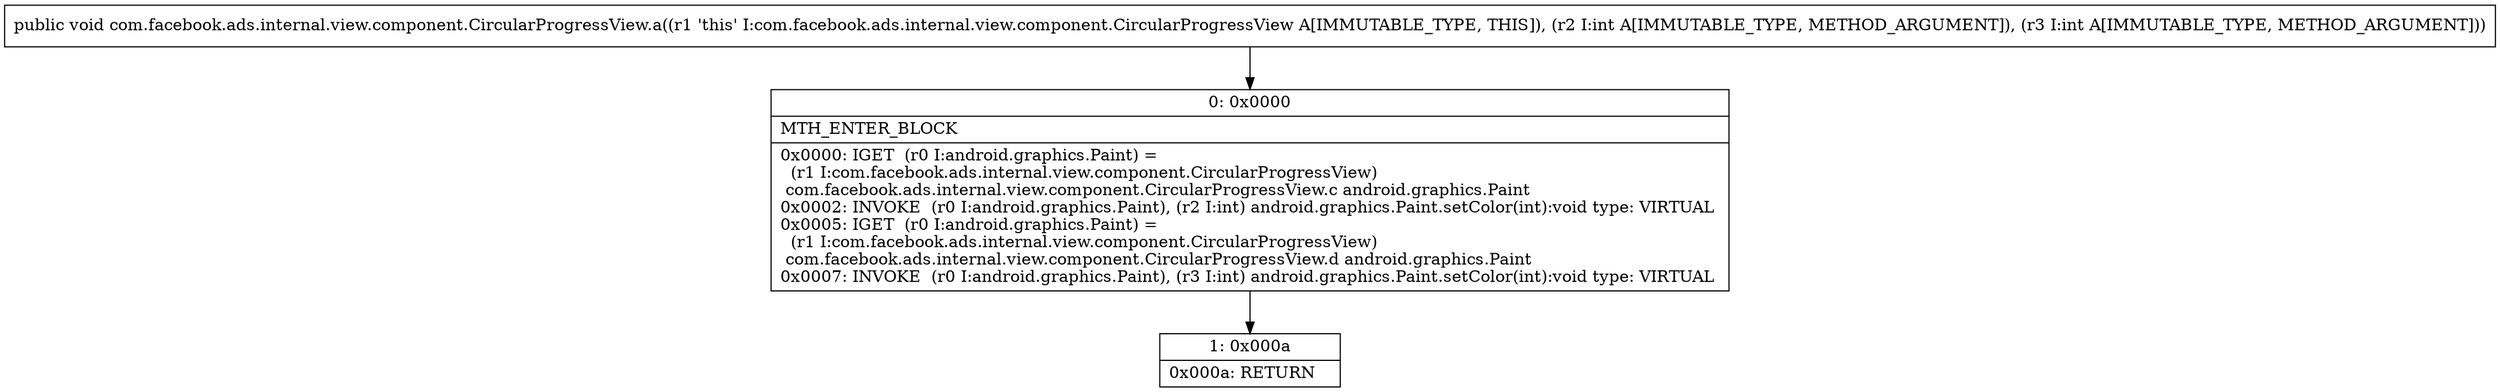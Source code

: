 digraph "CFG forcom.facebook.ads.internal.view.component.CircularProgressView.a(II)V" {
Node_0 [shape=record,label="{0\:\ 0x0000|MTH_ENTER_BLOCK\l|0x0000: IGET  (r0 I:android.graphics.Paint) = \l  (r1 I:com.facebook.ads.internal.view.component.CircularProgressView)\l com.facebook.ads.internal.view.component.CircularProgressView.c android.graphics.Paint \l0x0002: INVOKE  (r0 I:android.graphics.Paint), (r2 I:int) android.graphics.Paint.setColor(int):void type: VIRTUAL \l0x0005: IGET  (r0 I:android.graphics.Paint) = \l  (r1 I:com.facebook.ads.internal.view.component.CircularProgressView)\l com.facebook.ads.internal.view.component.CircularProgressView.d android.graphics.Paint \l0x0007: INVOKE  (r0 I:android.graphics.Paint), (r3 I:int) android.graphics.Paint.setColor(int):void type: VIRTUAL \l}"];
Node_1 [shape=record,label="{1\:\ 0x000a|0x000a: RETURN   \l}"];
MethodNode[shape=record,label="{public void com.facebook.ads.internal.view.component.CircularProgressView.a((r1 'this' I:com.facebook.ads.internal.view.component.CircularProgressView A[IMMUTABLE_TYPE, THIS]), (r2 I:int A[IMMUTABLE_TYPE, METHOD_ARGUMENT]), (r3 I:int A[IMMUTABLE_TYPE, METHOD_ARGUMENT])) }"];
MethodNode -> Node_0;
Node_0 -> Node_1;
}

